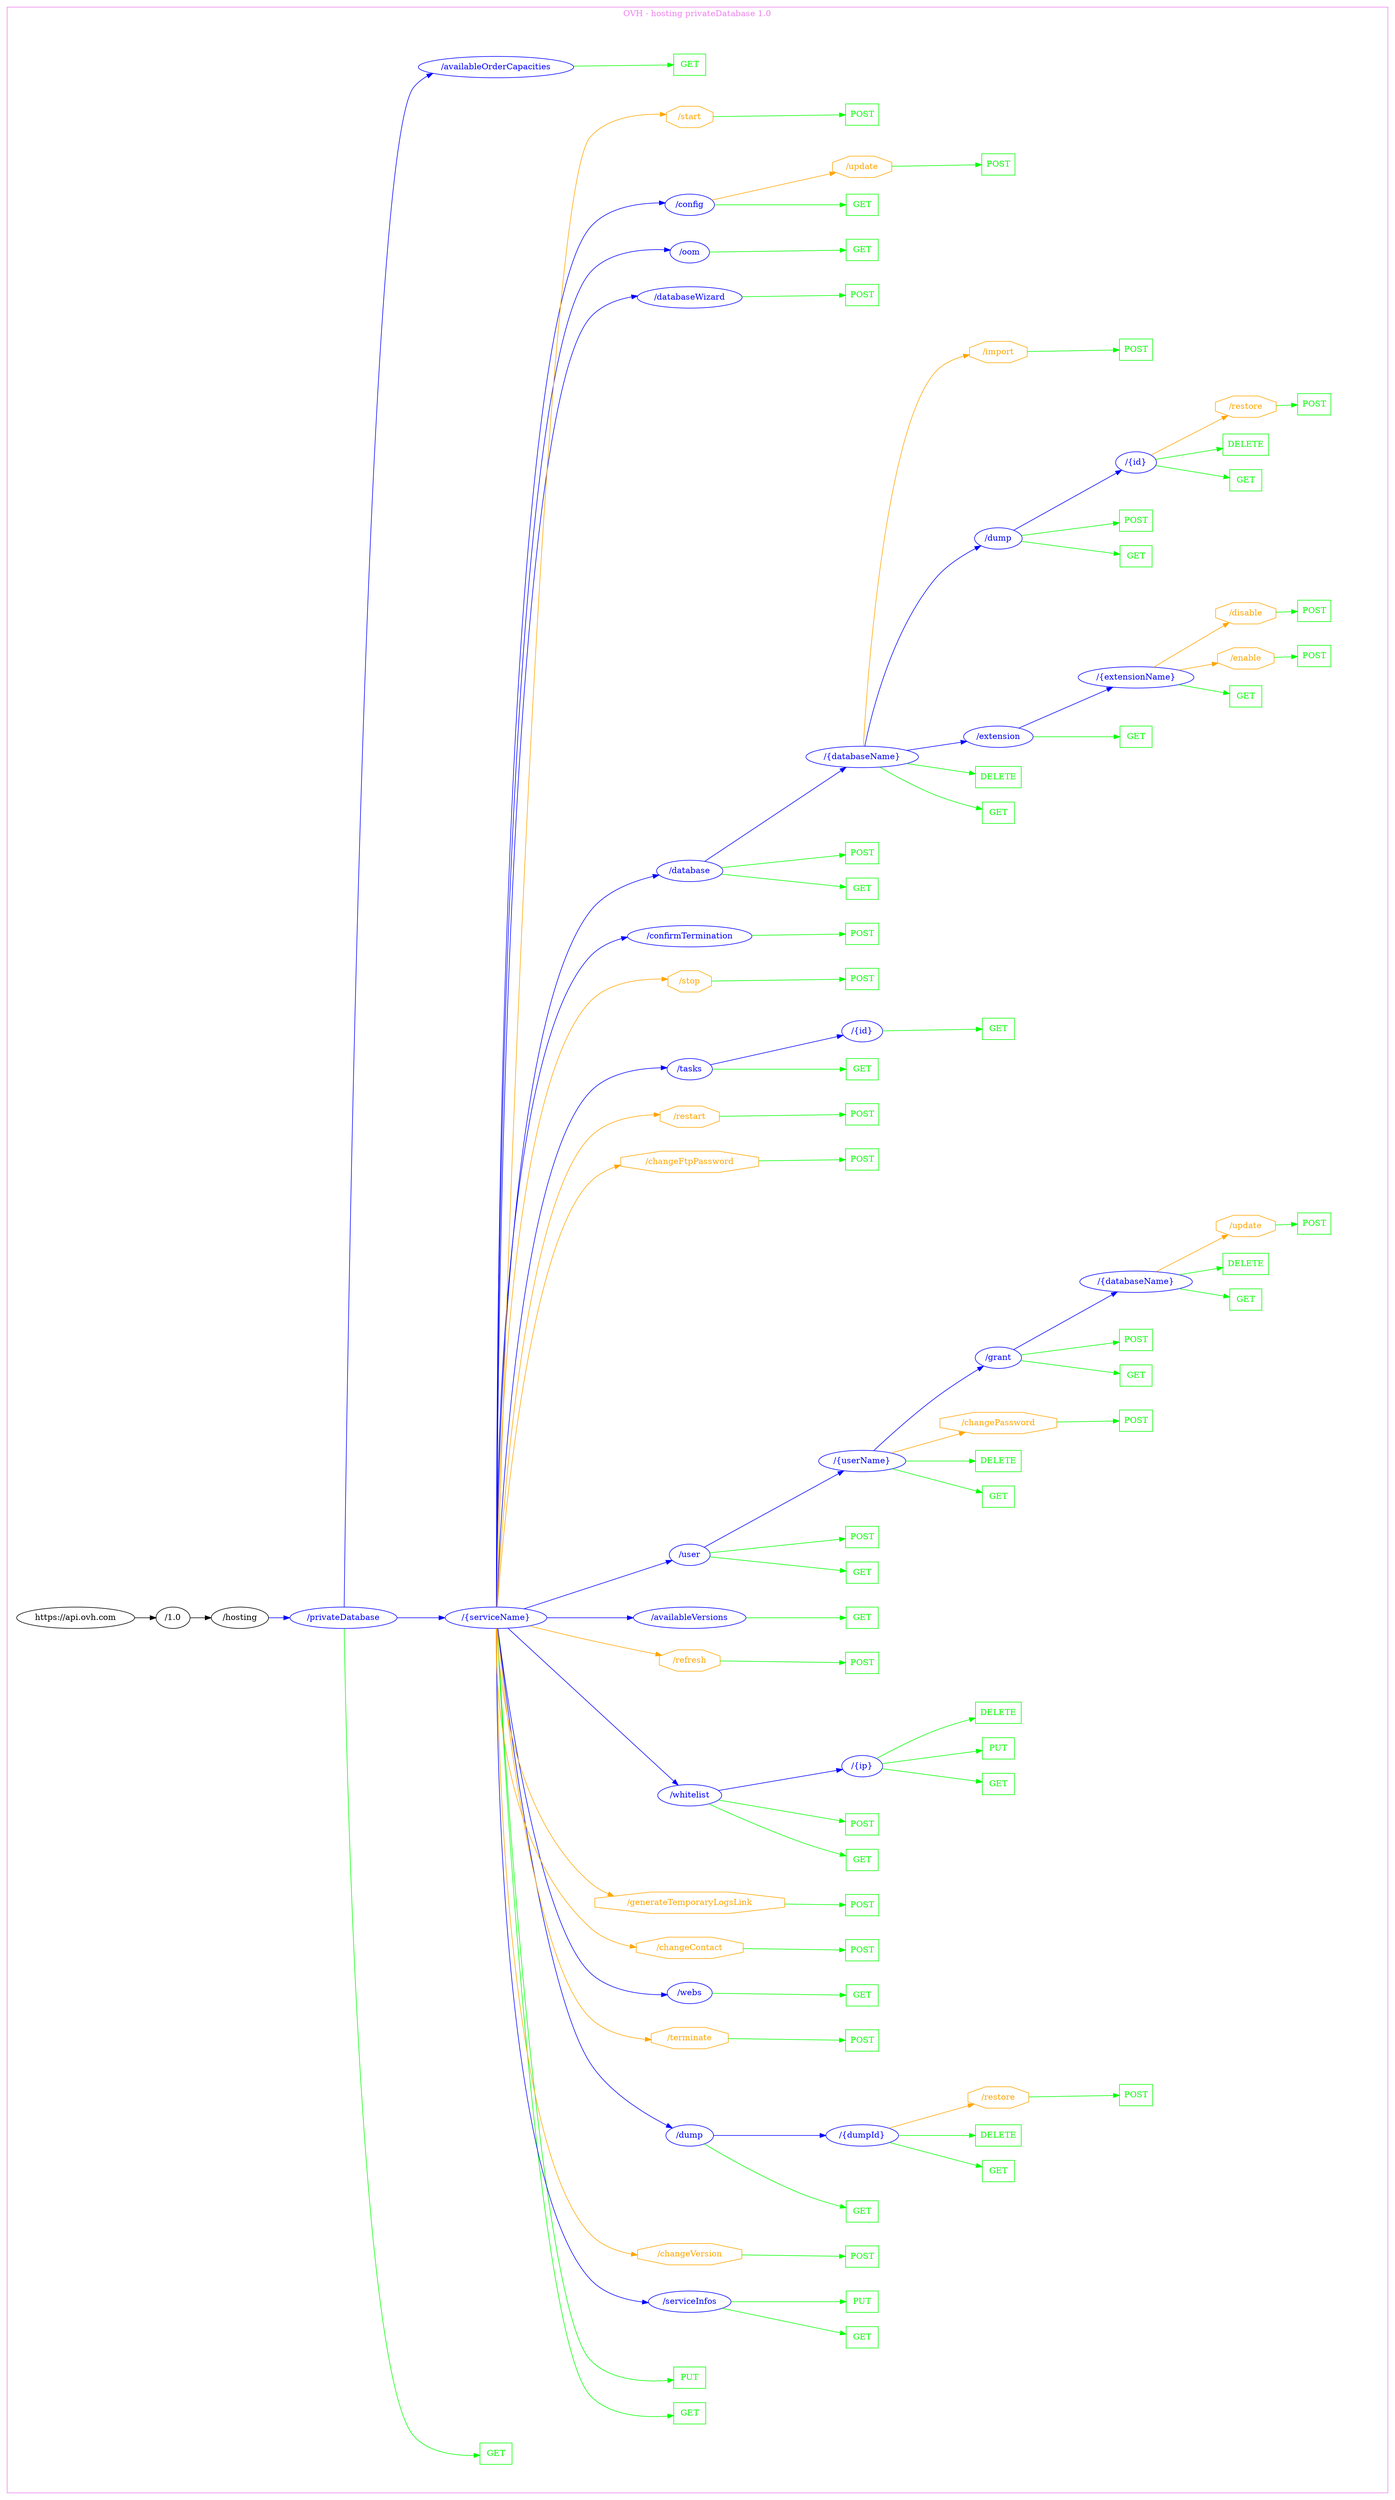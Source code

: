digraph Cloud_Computing_REST_API {
rankdir="LR";
subgraph cluster_0 {
label="OVH - hosting privateDatabase 1.0"
color=violet
fontcolor=violet
subgraph cluster_1 {
label=""
color=white
fontcolor=white
node1 [label="https://api.ovh.com", shape="ellipse", color="black", fontcolor="black"]
node1 -> node2 [color="black", fontcolor="black"]
subgraph cluster_2 {
label=""
color=white
fontcolor=white
node2 [label="/1.0", shape="ellipse", color="black", fontcolor="black"]
node2 -> node3 [color="black", fontcolor="black"]
subgraph cluster_3 {
label=""
color=white
fontcolor=white
node3 [label="/hosting", shape="ellipse", color="black", fontcolor="black"]
node3 -> node4 [color="blue", fontcolor="blue"]
subgraph cluster_4 {
label=""
color=white
fontcolor=white
node4 [label="/privateDatabase", shape="ellipse", color="blue", fontcolor="blue"]
node4 -> node5 [color="green", fontcolor="green"]
subgraph cluster_5 {
label=""
color=white
fontcolor=white
node5 [label="GET", shape="box", color="green", fontcolor="green"]
}
node4 -> node6 [color="blue", fontcolor="blue"]
subgraph cluster_6 {
label=""
color=white
fontcolor=white
node6 [label="/{serviceName}", shape="ellipse", color="blue", fontcolor="blue"]
node6 -> node7 [color="green", fontcolor="green"]
subgraph cluster_7 {
label=""
color=white
fontcolor=white
node7 [label="GET", shape="box", color="green", fontcolor="green"]
}
node6 -> node8 [color="green", fontcolor="green"]
subgraph cluster_8 {
label=""
color=white
fontcolor=white
node8 [label="PUT", shape="box", color="green", fontcolor="green"]
}
node6 -> node9 [color="blue", fontcolor="blue"]
subgraph cluster_9 {
label=""
color=white
fontcolor=white
node9 [label="/serviceInfos", shape="ellipse", color="blue", fontcolor="blue"]
node9 -> node10 [color="green", fontcolor="green"]
subgraph cluster_10 {
label=""
color=white
fontcolor=white
node10 [label="GET", shape="box", color="green", fontcolor="green"]
}
node9 -> node11 [color="green", fontcolor="green"]
subgraph cluster_11 {
label=""
color=white
fontcolor=white
node11 [label="PUT", shape="box", color="green", fontcolor="green"]
}
}
node6 -> node12 [color="orange", fontcolor="orange"]
subgraph cluster_12 {
label=""
color=white
fontcolor=white
node12 [label="/changeVersion", shape="octagon", color="orange", fontcolor="orange"]
node12 -> node13 [color="green", fontcolor="green"]
subgraph cluster_13 {
label=""
color=white
fontcolor=white
node13 [label="POST", shape="box", color="green", fontcolor="green"]
}
}
node6 -> node14 [color="blue", fontcolor="blue"]
subgraph cluster_14 {
label=""
color=white
fontcolor=white
node14 [label="/dump", shape="ellipse", color="blue", fontcolor="blue"]
node14 -> node15 [color="green", fontcolor="green"]
subgraph cluster_15 {
label=""
color=white
fontcolor=white
node15 [label="GET", shape="box", color="green", fontcolor="green"]
}
node14 -> node16 [color="blue", fontcolor="blue"]
subgraph cluster_16 {
label=""
color=white
fontcolor=white
node16 [label="/{dumpId}", shape="ellipse", color="blue", fontcolor="blue"]
node16 -> node17 [color="green", fontcolor="green"]
subgraph cluster_17 {
label=""
color=white
fontcolor=white
node17 [label="GET", shape="box", color="green", fontcolor="green"]
}
node16 -> node18 [color="green", fontcolor="green"]
subgraph cluster_18 {
label=""
color=white
fontcolor=white
node18 [label="DELETE", shape="box", color="green", fontcolor="green"]
}
node16 -> node19 [color="orange", fontcolor="orange"]
subgraph cluster_19 {
label=""
color=white
fontcolor=white
node19 [label="/restore", shape="octagon", color="orange", fontcolor="orange"]
node19 -> node20 [color="green", fontcolor="green"]
subgraph cluster_20 {
label=""
color=white
fontcolor=white
node20 [label="POST", shape="box", color="green", fontcolor="green"]
}
}
}
}
node6 -> node21 [color="orange", fontcolor="orange"]
subgraph cluster_21 {
label=""
color=white
fontcolor=white
node21 [label="/terminate", shape="octagon", color="orange", fontcolor="orange"]
node21 -> node22 [color="green", fontcolor="green"]
subgraph cluster_22 {
label=""
color=white
fontcolor=white
node22 [label="POST", shape="box", color="green", fontcolor="green"]
}
}
node6 -> node23 [color="blue", fontcolor="blue"]
subgraph cluster_23 {
label=""
color=white
fontcolor=white
node23 [label="/webs", shape="ellipse", color="blue", fontcolor="blue"]
node23 -> node24 [color="green", fontcolor="green"]
subgraph cluster_24 {
label=""
color=white
fontcolor=white
node24 [label="GET", shape="box", color="green", fontcolor="green"]
}
}
node6 -> node25 [color="orange", fontcolor="orange"]
subgraph cluster_25 {
label=""
color=white
fontcolor=white
node25 [label="/changeContact", shape="octagon", color="orange", fontcolor="orange"]
node25 -> node26 [color="green", fontcolor="green"]
subgraph cluster_26 {
label=""
color=white
fontcolor=white
node26 [label="POST", shape="box", color="green", fontcolor="green"]
}
}
node6 -> node27 [color="orange", fontcolor="orange"]
subgraph cluster_27 {
label=""
color=white
fontcolor=white
node27 [label="/generateTemporaryLogsLink", shape="octagon", color="orange", fontcolor="orange"]
node27 -> node28 [color="green", fontcolor="green"]
subgraph cluster_28 {
label=""
color=white
fontcolor=white
node28 [label="POST", shape="box", color="green", fontcolor="green"]
}
}
node6 -> node29 [color="blue", fontcolor="blue"]
subgraph cluster_29 {
label=""
color=white
fontcolor=white
node29 [label="/whitelist", shape="ellipse", color="blue", fontcolor="blue"]
node29 -> node30 [color="green", fontcolor="green"]
subgraph cluster_30 {
label=""
color=white
fontcolor=white
node30 [label="GET", shape="box", color="green", fontcolor="green"]
}
node29 -> node31 [color="green", fontcolor="green"]
subgraph cluster_31 {
label=""
color=white
fontcolor=white
node31 [label="POST", shape="box", color="green", fontcolor="green"]
}
node29 -> node32 [color="blue", fontcolor="blue"]
subgraph cluster_32 {
label=""
color=white
fontcolor=white
node32 [label="/{ip}", shape="ellipse", color="blue", fontcolor="blue"]
node32 -> node33 [color="green", fontcolor="green"]
subgraph cluster_33 {
label=""
color=white
fontcolor=white
node33 [label="GET", shape="box", color="green", fontcolor="green"]
}
node32 -> node34 [color="green", fontcolor="green"]
subgraph cluster_34 {
label=""
color=white
fontcolor=white
node34 [label="PUT", shape="box", color="green", fontcolor="green"]
}
node32 -> node35 [color="green", fontcolor="green"]
subgraph cluster_35 {
label=""
color=white
fontcolor=white
node35 [label="DELETE", shape="box", color="green", fontcolor="green"]
}
}
}
node6 -> node36 [color="orange", fontcolor="orange"]
subgraph cluster_36 {
label=""
color=white
fontcolor=white
node36 [label="/refresh", shape="octagon", color="orange", fontcolor="orange"]
node36 -> node37 [color="green", fontcolor="green"]
subgraph cluster_37 {
label=""
color=white
fontcolor=white
node37 [label="POST", shape="box", color="green", fontcolor="green"]
}
}
node6 -> node38 [color="blue", fontcolor="blue"]
subgraph cluster_38 {
label=""
color=white
fontcolor=white
node38 [label="/availableVersions", shape="ellipse", color="blue", fontcolor="blue"]
node38 -> node39 [color="green", fontcolor="green"]
subgraph cluster_39 {
label=""
color=white
fontcolor=white
node39 [label="GET", shape="box", color="green", fontcolor="green"]
}
}
node6 -> node40 [color="blue", fontcolor="blue"]
subgraph cluster_40 {
label=""
color=white
fontcolor=white
node40 [label="/user", shape="ellipse", color="blue", fontcolor="blue"]
node40 -> node41 [color="green", fontcolor="green"]
subgraph cluster_41 {
label=""
color=white
fontcolor=white
node41 [label="GET", shape="box", color="green", fontcolor="green"]
}
node40 -> node42 [color="green", fontcolor="green"]
subgraph cluster_42 {
label=""
color=white
fontcolor=white
node42 [label="POST", shape="box", color="green", fontcolor="green"]
}
node40 -> node43 [color="blue", fontcolor="blue"]
subgraph cluster_43 {
label=""
color=white
fontcolor=white
node43 [label="/{userName}", shape="ellipse", color="blue", fontcolor="blue"]
node43 -> node44 [color="green", fontcolor="green"]
subgraph cluster_44 {
label=""
color=white
fontcolor=white
node44 [label="GET", shape="box", color="green", fontcolor="green"]
}
node43 -> node45 [color="green", fontcolor="green"]
subgraph cluster_45 {
label=""
color=white
fontcolor=white
node45 [label="DELETE", shape="box", color="green", fontcolor="green"]
}
node43 -> node46 [color="orange", fontcolor="orange"]
subgraph cluster_46 {
label=""
color=white
fontcolor=white
node46 [label="/changePassword", shape="octagon", color="orange", fontcolor="orange"]
node46 -> node47 [color="green", fontcolor="green"]
subgraph cluster_47 {
label=""
color=white
fontcolor=white
node47 [label="POST", shape="box", color="green", fontcolor="green"]
}
}
node43 -> node48 [color="blue", fontcolor="blue"]
subgraph cluster_48 {
label=""
color=white
fontcolor=white
node48 [label="/grant", shape="ellipse", color="blue", fontcolor="blue"]
node48 -> node49 [color="green", fontcolor="green"]
subgraph cluster_49 {
label=""
color=white
fontcolor=white
node49 [label="GET", shape="box", color="green", fontcolor="green"]
}
node48 -> node50 [color="green", fontcolor="green"]
subgraph cluster_50 {
label=""
color=white
fontcolor=white
node50 [label="POST", shape="box", color="green", fontcolor="green"]
}
node48 -> node51 [color="blue", fontcolor="blue"]
subgraph cluster_51 {
label=""
color=white
fontcolor=white
node51 [label="/{databaseName}", shape="ellipse", color="blue", fontcolor="blue"]
node51 -> node52 [color="green", fontcolor="green"]
subgraph cluster_52 {
label=""
color=white
fontcolor=white
node52 [label="GET", shape="box", color="green", fontcolor="green"]
}
node51 -> node53 [color="green", fontcolor="green"]
subgraph cluster_53 {
label=""
color=white
fontcolor=white
node53 [label="DELETE", shape="box", color="green", fontcolor="green"]
}
node51 -> node54 [color="orange", fontcolor="orange"]
subgraph cluster_54 {
label=""
color=white
fontcolor=white
node54 [label="/update", shape="octagon", color="orange", fontcolor="orange"]
node54 -> node55 [color="green", fontcolor="green"]
subgraph cluster_55 {
label=""
color=white
fontcolor=white
node55 [label="POST", shape="box", color="green", fontcolor="green"]
}
}
}
}
}
}
node6 -> node56 [color="orange", fontcolor="orange"]
subgraph cluster_56 {
label=""
color=white
fontcolor=white
node56 [label="/changeFtpPassword", shape="octagon", color="orange", fontcolor="orange"]
node56 -> node57 [color="green", fontcolor="green"]
subgraph cluster_57 {
label=""
color=white
fontcolor=white
node57 [label="POST", shape="box", color="green", fontcolor="green"]
}
}
node6 -> node58 [color="orange", fontcolor="orange"]
subgraph cluster_58 {
label=""
color=white
fontcolor=white
node58 [label="/restart", shape="octagon", color="orange", fontcolor="orange"]
node58 -> node59 [color="green", fontcolor="green"]
subgraph cluster_59 {
label=""
color=white
fontcolor=white
node59 [label="POST", shape="box", color="green", fontcolor="green"]
}
}
node6 -> node60 [color="blue", fontcolor="blue"]
subgraph cluster_60 {
label=""
color=white
fontcolor=white
node60 [label="/tasks", shape="ellipse", color="blue", fontcolor="blue"]
node60 -> node61 [color="green", fontcolor="green"]
subgraph cluster_61 {
label=""
color=white
fontcolor=white
node61 [label="GET", shape="box", color="green", fontcolor="green"]
}
node60 -> node62 [color="blue", fontcolor="blue"]
subgraph cluster_62 {
label=""
color=white
fontcolor=white
node62 [label="/{id}", shape="ellipse", color="blue", fontcolor="blue"]
node62 -> node63 [color="green", fontcolor="green"]
subgraph cluster_63 {
label=""
color=white
fontcolor=white
node63 [label="GET", shape="box", color="green", fontcolor="green"]
}
}
}
node6 -> node64 [color="orange", fontcolor="orange"]
subgraph cluster_64 {
label=""
color=white
fontcolor=white
node64 [label="/stop", shape="octagon", color="orange", fontcolor="orange"]
node64 -> node65 [color="green", fontcolor="green"]
subgraph cluster_65 {
label=""
color=white
fontcolor=white
node65 [label="POST", shape="box", color="green", fontcolor="green"]
}
}
node6 -> node66 [color="blue", fontcolor="blue"]
subgraph cluster_66 {
label=""
color=white
fontcolor=white
node66 [label="/confirmTermination", shape="ellipse", color="blue", fontcolor="blue"]
node66 -> node67 [color="green", fontcolor="green"]
subgraph cluster_67 {
label=""
color=white
fontcolor=white
node67 [label="POST", shape="box", color="green", fontcolor="green"]
}
}
node6 -> node68 [color="blue", fontcolor="blue"]
subgraph cluster_68 {
label=""
color=white
fontcolor=white
node68 [label="/database", shape="ellipse", color="blue", fontcolor="blue"]
node68 -> node69 [color="green", fontcolor="green"]
subgraph cluster_69 {
label=""
color=white
fontcolor=white
node69 [label="GET", shape="box", color="green", fontcolor="green"]
}
node68 -> node70 [color="green", fontcolor="green"]
subgraph cluster_70 {
label=""
color=white
fontcolor=white
node70 [label="POST", shape="box", color="green", fontcolor="green"]
}
node68 -> node71 [color="blue", fontcolor="blue"]
subgraph cluster_71 {
label=""
color=white
fontcolor=white
node71 [label="/{databaseName}", shape="ellipse", color="blue", fontcolor="blue"]
node71 -> node72 [color="green", fontcolor="green"]
subgraph cluster_72 {
label=""
color=white
fontcolor=white
node72 [label="GET", shape="box", color="green", fontcolor="green"]
}
node71 -> node73 [color="green", fontcolor="green"]
subgraph cluster_73 {
label=""
color=white
fontcolor=white
node73 [label="DELETE", shape="box", color="green", fontcolor="green"]
}
node71 -> node74 [color="blue", fontcolor="blue"]
subgraph cluster_74 {
label=""
color=white
fontcolor=white
node74 [label="/extension", shape="ellipse", color="blue", fontcolor="blue"]
node74 -> node75 [color="green", fontcolor="green"]
subgraph cluster_75 {
label=""
color=white
fontcolor=white
node75 [label="GET", shape="box", color="green", fontcolor="green"]
}
node74 -> node76 [color="blue", fontcolor="blue"]
subgraph cluster_76 {
label=""
color=white
fontcolor=white
node76 [label="/{extensionName}", shape="ellipse", color="blue", fontcolor="blue"]
node76 -> node77 [color="green", fontcolor="green"]
subgraph cluster_77 {
label=""
color=white
fontcolor=white
node77 [label="GET", shape="box", color="green", fontcolor="green"]
}
node76 -> node78 [color="orange", fontcolor="orange"]
subgraph cluster_78 {
label=""
color=white
fontcolor=white
node78 [label="/enable", shape="octagon", color="orange", fontcolor="orange"]
node78 -> node79 [color="green", fontcolor="green"]
subgraph cluster_79 {
label=""
color=white
fontcolor=white
node79 [label="POST", shape="box", color="green", fontcolor="green"]
}
}
node76 -> node80 [color="orange", fontcolor="orange"]
subgraph cluster_80 {
label=""
color=white
fontcolor=white
node80 [label="/disable", shape="octagon", color="orange", fontcolor="orange"]
node80 -> node81 [color="green", fontcolor="green"]
subgraph cluster_81 {
label=""
color=white
fontcolor=white
node81 [label="POST", shape="box", color="green", fontcolor="green"]
}
}
}
}
node71 -> node82 [color="blue", fontcolor="blue"]
subgraph cluster_82 {
label=""
color=white
fontcolor=white
node82 [label="/dump", shape="ellipse", color="blue", fontcolor="blue"]
node82 -> node83 [color="green", fontcolor="green"]
subgraph cluster_83 {
label=""
color=white
fontcolor=white
node83 [label="GET", shape="box", color="green", fontcolor="green"]
}
node82 -> node84 [color="green", fontcolor="green"]
subgraph cluster_84 {
label=""
color=white
fontcolor=white
node84 [label="POST", shape="box", color="green", fontcolor="green"]
}
node82 -> node85 [color="blue", fontcolor="blue"]
subgraph cluster_85 {
label=""
color=white
fontcolor=white
node85 [label="/{id}", shape="ellipse", color="blue", fontcolor="blue"]
node85 -> node86 [color="green", fontcolor="green"]
subgraph cluster_86 {
label=""
color=white
fontcolor=white
node86 [label="GET", shape="box", color="green", fontcolor="green"]
}
node85 -> node87 [color="green", fontcolor="green"]
subgraph cluster_87 {
label=""
color=white
fontcolor=white
node87 [label="DELETE", shape="box", color="green", fontcolor="green"]
}
node85 -> node88 [color="orange", fontcolor="orange"]
subgraph cluster_88 {
label=""
color=white
fontcolor=white
node88 [label="/restore", shape="octagon", color="orange", fontcolor="orange"]
node88 -> node89 [color="green", fontcolor="green"]
subgraph cluster_89 {
label=""
color=white
fontcolor=white
node89 [label="POST", shape="box", color="green", fontcolor="green"]
}
}
}
}
node71 -> node90 [color="orange", fontcolor="orange"]
subgraph cluster_90 {
label=""
color=white
fontcolor=white
node90 [label="/import", shape="octagon", color="orange", fontcolor="orange"]
node90 -> node91 [color="green", fontcolor="green"]
subgraph cluster_91 {
label=""
color=white
fontcolor=white
node91 [label="POST", shape="box", color="green", fontcolor="green"]
}
}
}
}
node6 -> node92 [color="blue", fontcolor="blue"]
subgraph cluster_92 {
label=""
color=white
fontcolor=white
node92 [label="/databaseWizard", shape="ellipse", color="blue", fontcolor="blue"]
node92 -> node93 [color="green", fontcolor="green"]
subgraph cluster_93 {
label=""
color=white
fontcolor=white
node93 [label="POST", shape="box", color="green", fontcolor="green"]
}
}
node6 -> node94 [color="blue", fontcolor="blue"]
subgraph cluster_94 {
label=""
color=white
fontcolor=white
node94 [label="/oom", shape="ellipse", color="blue", fontcolor="blue"]
node94 -> node95 [color="green", fontcolor="green"]
subgraph cluster_95 {
label=""
color=white
fontcolor=white
node95 [label="GET", shape="box", color="green", fontcolor="green"]
}
}
node6 -> node96 [color="blue", fontcolor="blue"]
subgraph cluster_96 {
label=""
color=white
fontcolor=white
node96 [label="/config", shape="ellipse", color="blue", fontcolor="blue"]
node96 -> node97 [color="green", fontcolor="green"]
subgraph cluster_97 {
label=""
color=white
fontcolor=white
node97 [label="GET", shape="box", color="green", fontcolor="green"]
}
node96 -> node98 [color="orange", fontcolor="orange"]
subgraph cluster_98 {
label=""
color=white
fontcolor=white
node98 [label="/update", shape="octagon", color="orange", fontcolor="orange"]
node98 -> node99 [color="green", fontcolor="green"]
subgraph cluster_99 {
label=""
color=white
fontcolor=white
node99 [label="POST", shape="box", color="green", fontcolor="green"]
}
}
}
node6 -> node100 [color="orange", fontcolor="orange"]
subgraph cluster_100 {
label=""
color=white
fontcolor=white
node100 [label="/start", shape="octagon", color="orange", fontcolor="orange"]
node100 -> node101 [color="green", fontcolor="green"]
subgraph cluster_101 {
label=""
color=white
fontcolor=white
node101 [label="POST", shape="box", color="green", fontcolor="green"]
}
}
}
node4 -> node102 [color="blue", fontcolor="blue"]
subgraph cluster_102 {
label=""
color=white
fontcolor=white
node102 [label="/availableOrderCapacities", shape="ellipse", color="blue", fontcolor="blue"]
node102 -> node103 [color="green", fontcolor="green"]
subgraph cluster_103 {
label=""
color=white
fontcolor=white
node103 [label="GET", shape="box", color="green", fontcolor="green"]
}
}
}
}
}
}
}
}
